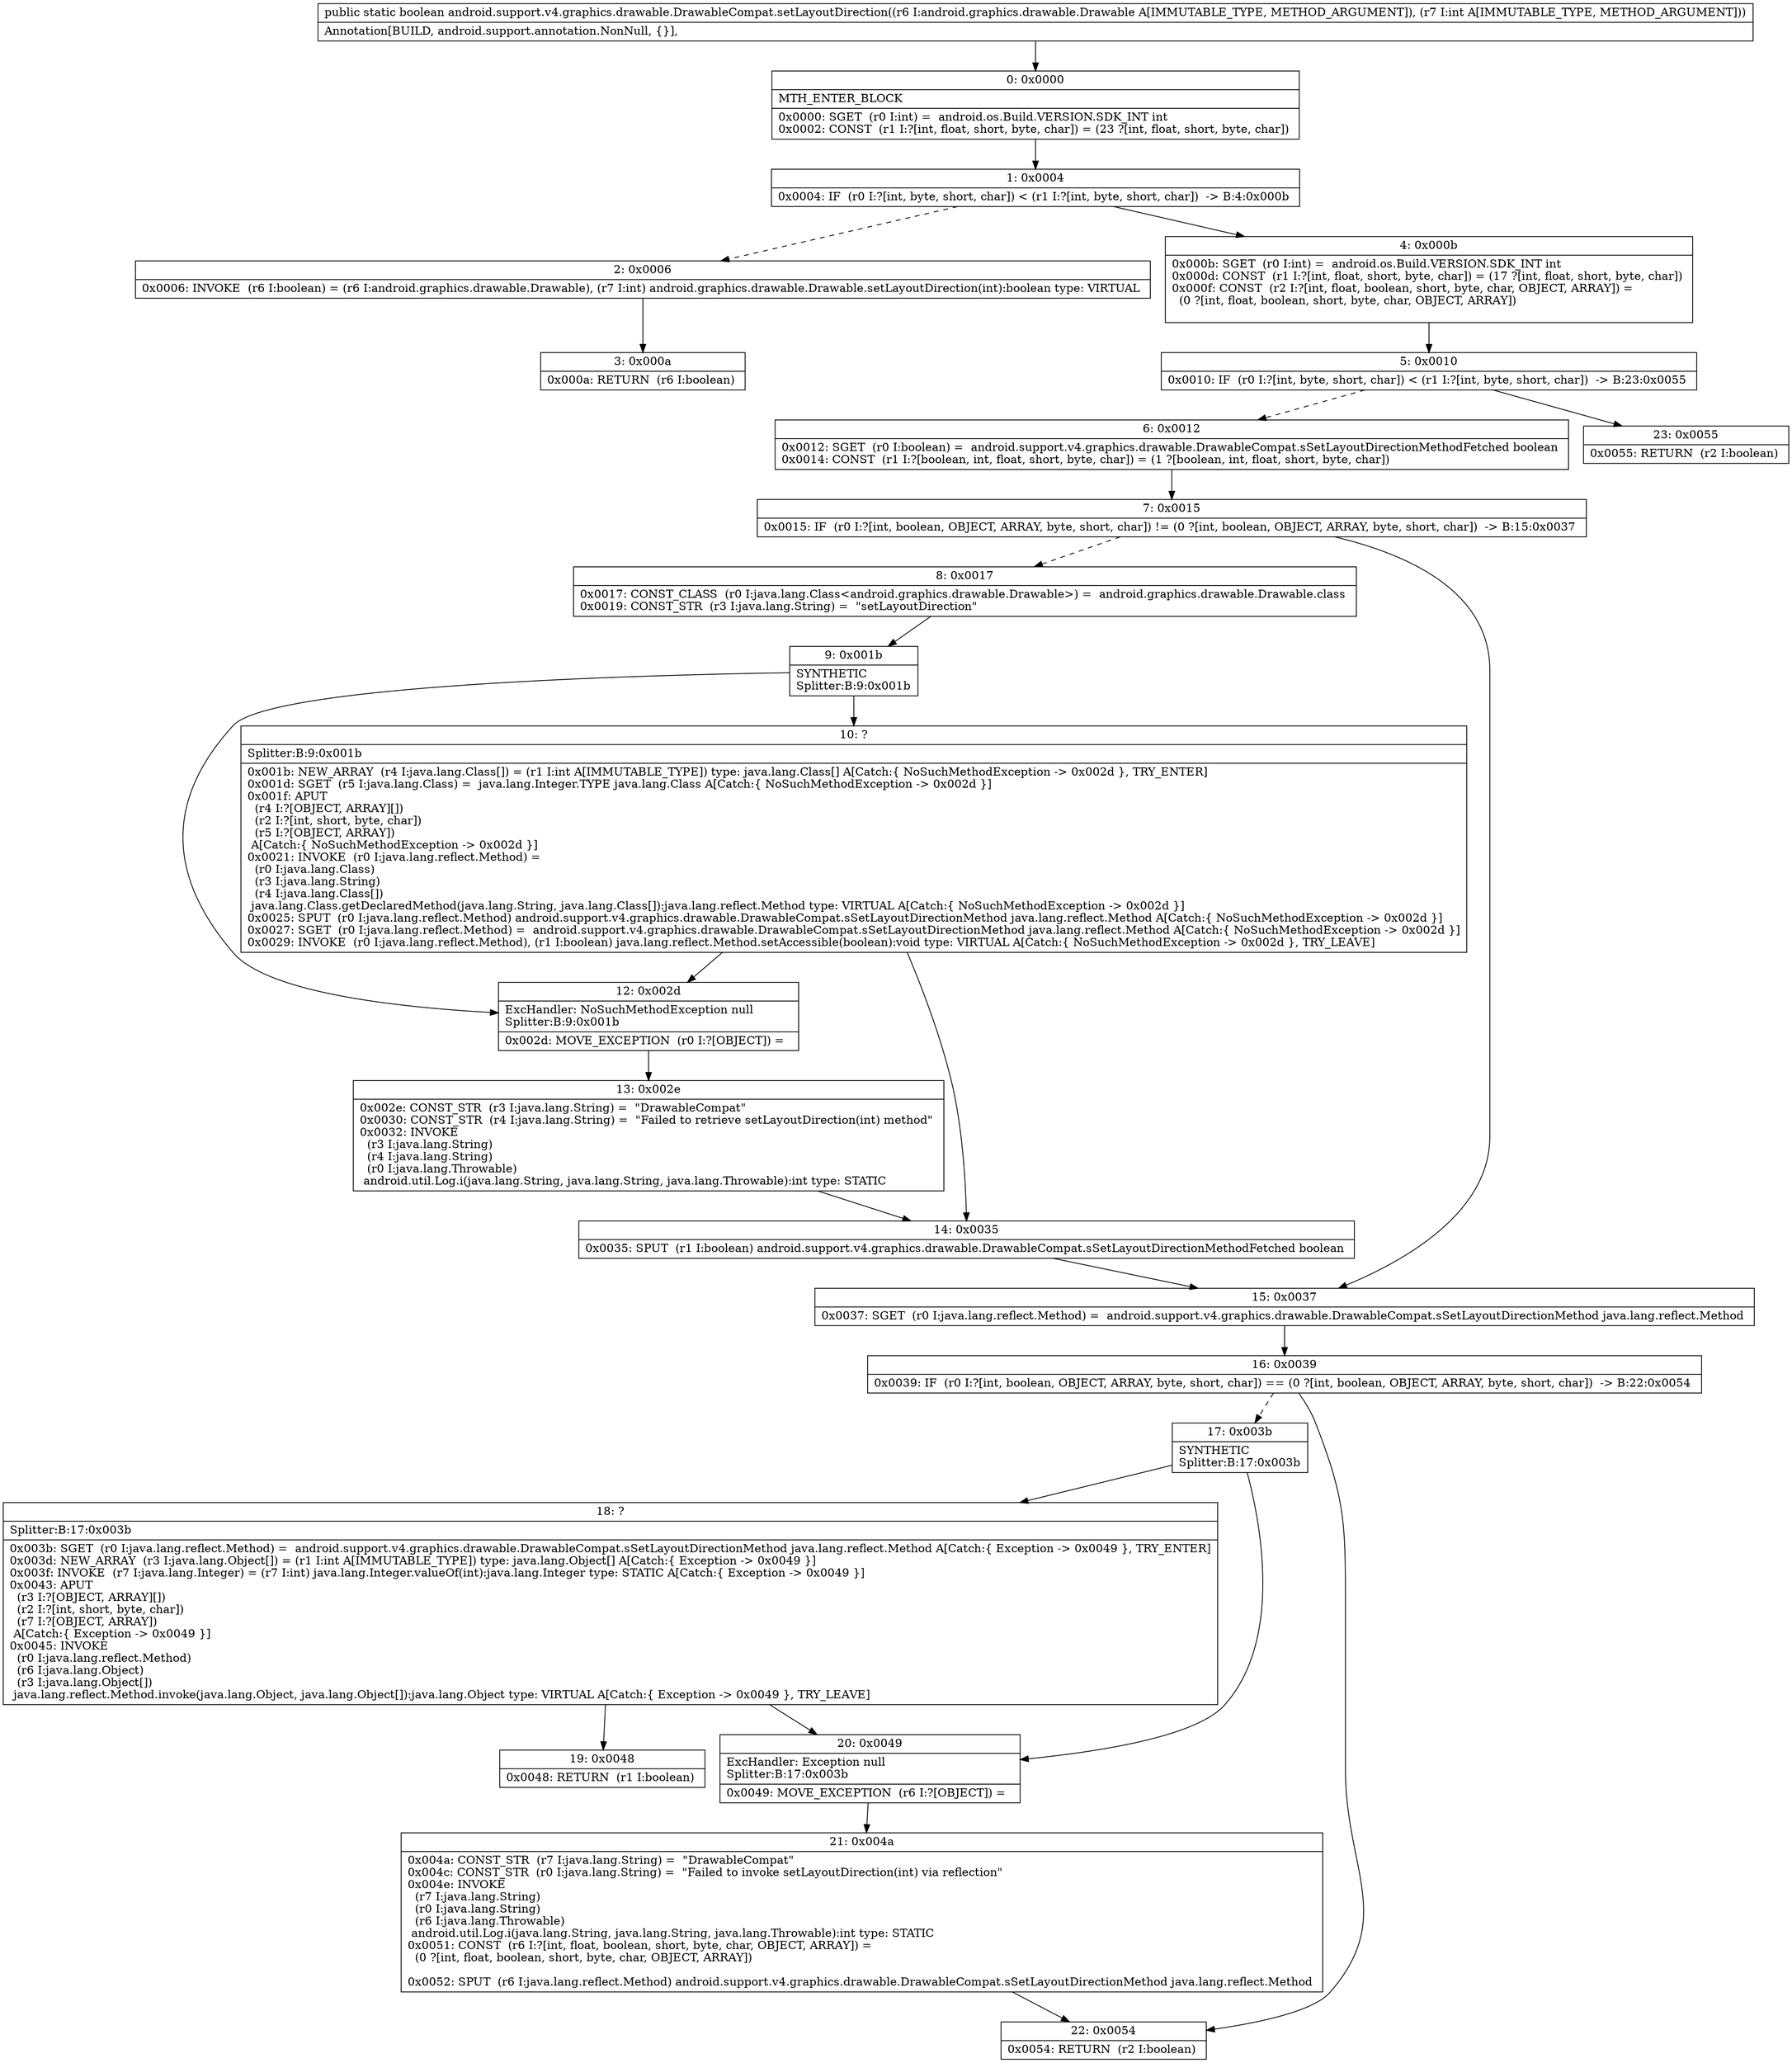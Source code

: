 digraph "CFG forandroid.support.v4.graphics.drawable.DrawableCompat.setLayoutDirection(Landroid\/graphics\/drawable\/Drawable;I)Z" {
Node_0 [shape=record,label="{0\:\ 0x0000|MTH_ENTER_BLOCK\l|0x0000: SGET  (r0 I:int) =  android.os.Build.VERSION.SDK_INT int \l0x0002: CONST  (r1 I:?[int, float, short, byte, char]) = (23 ?[int, float, short, byte, char]) \l}"];
Node_1 [shape=record,label="{1\:\ 0x0004|0x0004: IF  (r0 I:?[int, byte, short, char]) \< (r1 I:?[int, byte, short, char])  \-\> B:4:0x000b \l}"];
Node_2 [shape=record,label="{2\:\ 0x0006|0x0006: INVOKE  (r6 I:boolean) = (r6 I:android.graphics.drawable.Drawable), (r7 I:int) android.graphics.drawable.Drawable.setLayoutDirection(int):boolean type: VIRTUAL \l}"];
Node_3 [shape=record,label="{3\:\ 0x000a|0x000a: RETURN  (r6 I:boolean) \l}"];
Node_4 [shape=record,label="{4\:\ 0x000b|0x000b: SGET  (r0 I:int) =  android.os.Build.VERSION.SDK_INT int \l0x000d: CONST  (r1 I:?[int, float, short, byte, char]) = (17 ?[int, float, short, byte, char]) \l0x000f: CONST  (r2 I:?[int, float, boolean, short, byte, char, OBJECT, ARRAY]) = \l  (0 ?[int, float, boolean, short, byte, char, OBJECT, ARRAY])\l \l}"];
Node_5 [shape=record,label="{5\:\ 0x0010|0x0010: IF  (r0 I:?[int, byte, short, char]) \< (r1 I:?[int, byte, short, char])  \-\> B:23:0x0055 \l}"];
Node_6 [shape=record,label="{6\:\ 0x0012|0x0012: SGET  (r0 I:boolean) =  android.support.v4.graphics.drawable.DrawableCompat.sSetLayoutDirectionMethodFetched boolean \l0x0014: CONST  (r1 I:?[boolean, int, float, short, byte, char]) = (1 ?[boolean, int, float, short, byte, char]) \l}"];
Node_7 [shape=record,label="{7\:\ 0x0015|0x0015: IF  (r0 I:?[int, boolean, OBJECT, ARRAY, byte, short, char]) != (0 ?[int, boolean, OBJECT, ARRAY, byte, short, char])  \-\> B:15:0x0037 \l}"];
Node_8 [shape=record,label="{8\:\ 0x0017|0x0017: CONST_CLASS  (r0 I:java.lang.Class\<android.graphics.drawable.Drawable\>) =  android.graphics.drawable.Drawable.class \l0x0019: CONST_STR  (r3 I:java.lang.String) =  \"setLayoutDirection\" \l}"];
Node_9 [shape=record,label="{9\:\ 0x001b|SYNTHETIC\lSplitter:B:9:0x001b\l}"];
Node_10 [shape=record,label="{10\:\ ?|Splitter:B:9:0x001b\l|0x001b: NEW_ARRAY  (r4 I:java.lang.Class[]) = (r1 I:int A[IMMUTABLE_TYPE]) type: java.lang.Class[] A[Catch:\{ NoSuchMethodException \-\> 0x002d \}, TRY_ENTER]\l0x001d: SGET  (r5 I:java.lang.Class) =  java.lang.Integer.TYPE java.lang.Class A[Catch:\{ NoSuchMethodException \-\> 0x002d \}]\l0x001f: APUT  \l  (r4 I:?[OBJECT, ARRAY][])\l  (r2 I:?[int, short, byte, char])\l  (r5 I:?[OBJECT, ARRAY])\l A[Catch:\{ NoSuchMethodException \-\> 0x002d \}]\l0x0021: INVOKE  (r0 I:java.lang.reflect.Method) = \l  (r0 I:java.lang.Class)\l  (r3 I:java.lang.String)\l  (r4 I:java.lang.Class[])\l java.lang.Class.getDeclaredMethod(java.lang.String, java.lang.Class[]):java.lang.reflect.Method type: VIRTUAL A[Catch:\{ NoSuchMethodException \-\> 0x002d \}]\l0x0025: SPUT  (r0 I:java.lang.reflect.Method) android.support.v4.graphics.drawable.DrawableCompat.sSetLayoutDirectionMethod java.lang.reflect.Method A[Catch:\{ NoSuchMethodException \-\> 0x002d \}]\l0x0027: SGET  (r0 I:java.lang.reflect.Method) =  android.support.v4.graphics.drawable.DrawableCompat.sSetLayoutDirectionMethod java.lang.reflect.Method A[Catch:\{ NoSuchMethodException \-\> 0x002d \}]\l0x0029: INVOKE  (r0 I:java.lang.reflect.Method), (r1 I:boolean) java.lang.reflect.Method.setAccessible(boolean):void type: VIRTUAL A[Catch:\{ NoSuchMethodException \-\> 0x002d \}, TRY_LEAVE]\l}"];
Node_12 [shape=record,label="{12\:\ 0x002d|ExcHandler: NoSuchMethodException null\lSplitter:B:9:0x001b\l|0x002d: MOVE_EXCEPTION  (r0 I:?[OBJECT]) =  \l}"];
Node_13 [shape=record,label="{13\:\ 0x002e|0x002e: CONST_STR  (r3 I:java.lang.String) =  \"DrawableCompat\" \l0x0030: CONST_STR  (r4 I:java.lang.String) =  \"Failed to retrieve setLayoutDirection(int) method\" \l0x0032: INVOKE  \l  (r3 I:java.lang.String)\l  (r4 I:java.lang.String)\l  (r0 I:java.lang.Throwable)\l android.util.Log.i(java.lang.String, java.lang.String, java.lang.Throwable):int type: STATIC \l}"];
Node_14 [shape=record,label="{14\:\ 0x0035|0x0035: SPUT  (r1 I:boolean) android.support.v4.graphics.drawable.DrawableCompat.sSetLayoutDirectionMethodFetched boolean \l}"];
Node_15 [shape=record,label="{15\:\ 0x0037|0x0037: SGET  (r0 I:java.lang.reflect.Method) =  android.support.v4.graphics.drawable.DrawableCompat.sSetLayoutDirectionMethod java.lang.reflect.Method \l}"];
Node_16 [shape=record,label="{16\:\ 0x0039|0x0039: IF  (r0 I:?[int, boolean, OBJECT, ARRAY, byte, short, char]) == (0 ?[int, boolean, OBJECT, ARRAY, byte, short, char])  \-\> B:22:0x0054 \l}"];
Node_17 [shape=record,label="{17\:\ 0x003b|SYNTHETIC\lSplitter:B:17:0x003b\l}"];
Node_18 [shape=record,label="{18\:\ ?|Splitter:B:17:0x003b\l|0x003b: SGET  (r0 I:java.lang.reflect.Method) =  android.support.v4.graphics.drawable.DrawableCompat.sSetLayoutDirectionMethod java.lang.reflect.Method A[Catch:\{ Exception \-\> 0x0049 \}, TRY_ENTER]\l0x003d: NEW_ARRAY  (r3 I:java.lang.Object[]) = (r1 I:int A[IMMUTABLE_TYPE]) type: java.lang.Object[] A[Catch:\{ Exception \-\> 0x0049 \}]\l0x003f: INVOKE  (r7 I:java.lang.Integer) = (r7 I:int) java.lang.Integer.valueOf(int):java.lang.Integer type: STATIC A[Catch:\{ Exception \-\> 0x0049 \}]\l0x0043: APUT  \l  (r3 I:?[OBJECT, ARRAY][])\l  (r2 I:?[int, short, byte, char])\l  (r7 I:?[OBJECT, ARRAY])\l A[Catch:\{ Exception \-\> 0x0049 \}]\l0x0045: INVOKE  \l  (r0 I:java.lang.reflect.Method)\l  (r6 I:java.lang.Object)\l  (r3 I:java.lang.Object[])\l java.lang.reflect.Method.invoke(java.lang.Object, java.lang.Object[]):java.lang.Object type: VIRTUAL A[Catch:\{ Exception \-\> 0x0049 \}, TRY_LEAVE]\l}"];
Node_19 [shape=record,label="{19\:\ 0x0048|0x0048: RETURN  (r1 I:boolean) \l}"];
Node_20 [shape=record,label="{20\:\ 0x0049|ExcHandler: Exception null\lSplitter:B:17:0x003b\l|0x0049: MOVE_EXCEPTION  (r6 I:?[OBJECT]) =  \l}"];
Node_21 [shape=record,label="{21\:\ 0x004a|0x004a: CONST_STR  (r7 I:java.lang.String) =  \"DrawableCompat\" \l0x004c: CONST_STR  (r0 I:java.lang.String) =  \"Failed to invoke setLayoutDirection(int) via reflection\" \l0x004e: INVOKE  \l  (r7 I:java.lang.String)\l  (r0 I:java.lang.String)\l  (r6 I:java.lang.Throwable)\l android.util.Log.i(java.lang.String, java.lang.String, java.lang.Throwable):int type: STATIC \l0x0051: CONST  (r6 I:?[int, float, boolean, short, byte, char, OBJECT, ARRAY]) = \l  (0 ?[int, float, boolean, short, byte, char, OBJECT, ARRAY])\l \l0x0052: SPUT  (r6 I:java.lang.reflect.Method) android.support.v4.graphics.drawable.DrawableCompat.sSetLayoutDirectionMethod java.lang.reflect.Method \l}"];
Node_22 [shape=record,label="{22\:\ 0x0054|0x0054: RETURN  (r2 I:boolean) \l}"];
Node_23 [shape=record,label="{23\:\ 0x0055|0x0055: RETURN  (r2 I:boolean) \l}"];
MethodNode[shape=record,label="{public static boolean android.support.v4.graphics.drawable.DrawableCompat.setLayoutDirection((r6 I:android.graphics.drawable.Drawable A[IMMUTABLE_TYPE, METHOD_ARGUMENT]), (r7 I:int A[IMMUTABLE_TYPE, METHOD_ARGUMENT]))  | Annotation[BUILD, android.support.annotation.NonNull, \{\}], \l}"];
MethodNode -> Node_0;
Node_0 -> Node_1;
Node_1 -> Node_2[style=dashed];
Node_1 -> Node_4;
Node_2 -> Node_3;
Node_4 -> Node_5;
Node_5 -> Node_6[style=dashed];
Node_5 -> Node_23;
Node_6 -> Node_7;
Node_7 -> Node_8[style=dashed];
Node_7 -> Node_15;
Node_8 -> Node_9;
Node_9 -> Node_10;
Node_9 -> Node_12;
Node_10 -> Node_12;
Node_10 -> Node_14;
Node_12 -> Node_13;
Node_13 -> Node_14;
Node_14 -> Node_15;
Node_15 -> Node_16;
Node_16 -> Node_17[style=dashed];
Node_16 -> Node_22;
Node_17 -> Node_18;
Node_17 -> Node_20;
Node_18 -> Node_19;
Node_18 -> Node_20;
Node_20 -> Node_21;
Node_21 -> Node_22;
}

